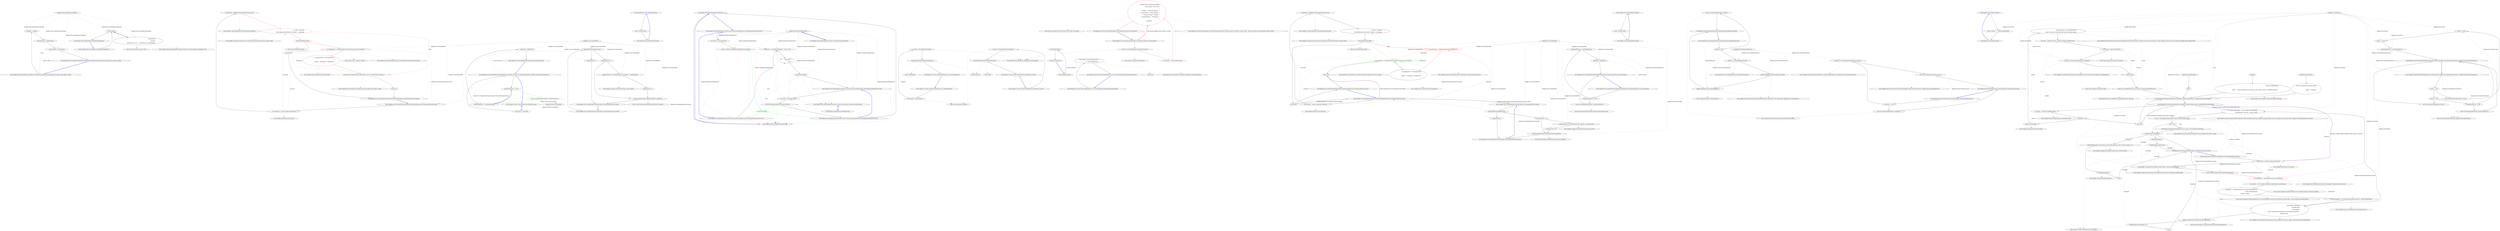 digraph  {
n11 [label="HangFire.Web.CombinedResourceHandler", span=""];
n0 [label="Entry HangFire.Web.CombinedResourceHandler.CombinedResourceHandler(System.Reflection.Assembly, string, params string[])", span="26-26", cluster="HangFire.Web.CombinedResourceHandler.CombinedResourceHandler(System.Reflection.Assembly, string, params string[])"];
n1 [label="_assembly = assembly", span="31-31", cluster="HangFire.Web.CombinedResourceHandler.CombinedResourceHandler(System.Reflection.Assembly, string, params string[])"];
n2 [label="_baseNamespace = baseNamespace", span="32-32", cluster="HangFire.Web.CombinedResourceHandler.CombinedResourceHandler(System.Reflection.Assembly, string, params string[])"];
n3 [label="_resourceNames = resourceNames", span="33-33", cluster="HangFire.Web.CombinedResourceHandler.CombinedResourceHandler(System.Reflection.Assembly, string, params string[])"];
n4 [label="Exit HangFire.Web.CombinedResourceHandler.CombinedResourceHandler(System.Reflection.Assembly, string, params string[])", span="26-26", cluster="HangFire.Web.CombinedResourceHandler.CombinedResourceHandler(System.Reflection.Assembly, string, params string[])"];
n5 [label="Entry HangFire.Web.CombinedResourceHandler.WriteResponse()", span="36-36", cluster="HangFire.Web.CombinedResourceHandler.WriteResponse()"];
n6 [label=_resourceNames, span="38-38", cluster="HangFire.Web.CombinedResourceHandler.WriteResponse()"];
n7 [label="WriteResource(\r\n                    _assembly,\r\n                    string.Format(''{0}.{1}'', _baseNamespace, resourceName))", span="40-42", cluster="HangFire.Web.CombinedResourceHandler.WriteResponse()"];
n8 [label="Exit HangFire.Web.CombinedResourceHandler.WriteResponse()", span="36-36", cluster="HangFire.Web.CombinedResourceHandler.WriteResponse()"];
n9 [label="Entry string.Format(string, object, object)", span="0-0", cluster="string.Format(string, object, object)"];
n10 [label="Entry HangFire.Web.EmbeddedResourceHandler.WriteResource(System.Reflection.Assembly, string)", span="50-50", cluster="HangFire.Web.EmbeddedResourceHandler.WriteResource(System.Reflection.Assembly, string)"];
m0_34 [label="Entry Hangfire.Common.JobHelper.ToTimestamp(System.DateTime)", span="57-57", cluster="Hangfire.Common.JobHelper.ToTimestamp(System.DateTime)", file="BackgroundJobServer.cs"];
m0_8 [label="HangFire.States.ProcessingState", span="", cluster="System.ArgumentNullException.ArgumentNullException(string)", file="BackgroundJobServer.cs"];
m0_6 [label="_pollInterval = pollInterval", span="42-42", cluster="Hangfire.Server.SchedulePoller.SchedulePoller(System.TimeSpan, System.Func<Hangfire.JobStorage, Hangfire.States.IStateMachineFactory>)", file="BackgroundJobServer.cs"];
m0_3 [label="stateMachineFactory == null", span="39-39", cluster="Hangfire.Server.SchedulePoller.SchedulePoller(System.TimeSpan, System.Func<Hangfire.JobStorage, Hangfire.States.IStateMachineFactory>)", file="BackgroundJobServer.cs"];
m0_4 [label="throw new ArgumentNullException(''stateMachineFactory'');", span="39-39", cluster="Hangfire.Server.SchedulePoller.SchedulePoller(System.TimeSpan, System.Func<Hangfire.JobStorage, Hangfire.States.IStateMachineFactory>)", color=green, community=0, file="BackgroundJobServer.cs"];
m0_5 [label="_stateMachineFactory = stateMachineFactory", span="41-41", cluster="Hangfire.Server.SchedulePoller.SchedulePoller(System.TimeSpan, System.Func<Hangfire.JobStorage, Hangfire.States.IStateMachineFactory>)", file="BackgroundJobServer.cs"];
m0_0 [label="Entry HangFire.States.ProcessingState.ProcessingState(string)", span="27-27", cluster="HangFire.States.ProcessingState.ProcessingState(string)", file="BackgroundJobServer.cs"];
m0_1 [label="ServerName = serverName", span="29-29", cluster="HangFire.States.ProcessingState.ProcessingState(string)", file="BackgroundJobServer.cs"];
m0_33 [label="Entry Hangfire.JobStorage.GetConnection()", span="56-56", cluster="Hangfire.JobStorage.GetConnection()", file="BackgroundJobServer.cs"];
m0_19 [label="Entry System.Threading.WaitHandle.WaitOne(System.TimeSpan)", span="0-0", cluster="System.Threading.WaitHandle.WaitOne(System.TimeSpan)", file="BackgroundJobServer.cs"];
m0_20 [label="Entry Hangfire.Server.SchedulePoller.ToString()", span="64-64", cluster="Hangfire.Server.SchedulePoller.ToString()", file="BackgroundJobServer.cs"];
m0_21 [label="return ''Schedule Poller'';", span="66-66", cluster="Hangfire.Server.SchedulePoller.ToString()", file="BackgroundJobServer.cs"];
m0_22 [label="Exit Hangfire.Server.SchedulePoller.ToString()", span="64-64", cluster="Hangfire.Server.SchedulePoller.ToString()", file="BackgroundJobServer.cs"];
m0_36 [label="Entry string.IsNullOrEmpty(string)", span="0-0", cluster="string.IsNullOrEmpty(string)", file="BackgroundJobServer.cs"];
m0_37 [label="Entry System.Func<T, TResult>.Invoke(T)", span="0-0", cluster="System.Func<T, TResult>.Invoke(T)", file="BackgroundJobServer.cs"];
m0_35 [label="Entry Hangfire.Storage.IStorageConnection.GetFirstByLowestScoreFromSet(string, double, double)", span="57-57", cluster="Hangfire.Storage.IStorageConnection.GetFirstByLowestScoreFromSet(string, double, double)", file="BackgroundJobServer.cs"];
m0_39 [label="Entry Hangfire.States.EnqueuedState.EnqueuedState()", span="31-31", cluster="Hangfire.States.EnqueuedState.EnqueuedState()", file="BackgroundJobServer.cs"];
m0_18 [label="Entry Hangfire.Logging.ILog.InfoFormat(string, params object[])", span="210-210", cluster="Hangfire.Logging.ILog.InfoFormat(string, params object[])", file="BackgroundJobServer.cs"];
m0_2 [label="Entry Hangfire.Server.SchedulePoller.SchedulePoller(System.TimeSpan, System.Func<Hangfire.JobStorage, Hangfire.States.IStateMachineFactory>)", span="37-37", cluster="Hangfire.Server.SchedulePoller.SchedulePoller(System.TimeSpan, System.Func<Hangfire.JobStorage, Hangfire.States.IStateMachineFactory>)", file="BackgroundJobServer.cs"];
m0_9 [label="Entry Hangfire.Server.SchedulePoller.Execute(Hangfire.Server.BackgroundProcessContext)", span="45-45", cluster="Hangfire.Server.SchedulePoller.Execute(Hangfire.Server.BackgroundProcessContext)", file="BackgroundJobServer.cs"];
m0_10 [label="!EnqueueNextScheduledJob(context)", span="47-47", cluster="Hangfire.Server.SchedulePoller.Execute(Hangfire.Server.BackgroundProcessContext)", file="BackgroundJobServer.cs"];
m0_14 [label="context.CancellationToken.WaitHandle.WaitOne(_pollInterval)", span="55-55", cluster="Hangfire.Server.SchedulePoller.Execute(Hangfire.Server.BackgroundProcessContext)", file="BackgroundJobServer.cs"];
m0_11 [label="_enqueuedCount != 0", span="49-49", cluster="Hangfire.Server.SchedulePoller.Execute(Hangfire.Server.BackgroundProcessContext)", file="BackgroundJobServer.cs"];
m0_15 [label="_enqueuedCount++", span="60-60", cluster="Hangfire.Server.SchedulePoller.Execute(Hangfire.Server.BackgroundProcessContext)", file="BackgroundJobServer.cs"];
m0_12 [label="Logger.InfoFormat(''{0} scheduled jobs were enqueued.'', _enqueuedCount)", span="51-51", cluster="Hangfire.Server.SchedulePoller.Execute(Hangfire.Server.BackgroundProcessContext)", file="BackgroundJobServer.cs"];
m0_13 [label="_enqueuedCount = 0", span="52-52", cluster="Hangfire.Server.SchedulePoller.Execute(Hangfire.Server.BackgroundProcessContext)", file="BackgroundJobServer.cs"];
m0_16 [label="Exit Hangfire.Server.SchedulePoller.Execute(Hangfire.Server.BackgroundProcessContext)", span="45-45", cluster="Hangfire.Server.SchedulePoller.Execute(Hangfire.Server.BackgroundProcessContext)", file="BackgroundJobServer.cs"];
m0_7 [label="Entry HangFire.Common.JobHelper.ToStringTimestamp(System.DateTime)", span="46-46", cluster="HangFire.Common.JobHelper.ToStringTimestamp(System.DateTime)", file="BackgroundJobServer.cs"];
m0_40 [label="Entry Hangfire.States.IStateMachine.ChangeState(string, Hangfire.States.IState, string[])", span="31-31", cluster="Hangfire.States.IStateMachine.ChangeState(string, Hangfire.States.IState, string[])", file="BackgroundJobServer.cs"];
m0_38 [label="Entry Hangfire.States.IStateMachineFactory.Create(Hangfire.Storage.IStorageConnection)", span="22-22", cluster="Hangfire.States.IStateMachineFactory.Create(Hangfire.Storage.IStorageConnection)", file="BackgroundJobServer.cs"];
m0_17 [label="Entry Hangfire.Server.SchedulePoller.EnqueueNextScheduledJob(Hangfire.Server.BackgroundProcessContext)", span="69-69", cluster="Hangfire.Server.SchedulePoller.EnqueueNextScheduledJob(Hangfire.Server.BackgroundProcessContext)", file="BackgroundJobServer.cs"];
m0_23 [label="var connection = context.Storage.GetConnection()", span="71-71", cluster="Hangfire.Server.SchedulePoller.EnqueueNextScheduledJob(Hangfire.Server.BackgroundProcessContext)", file="BackgroundJobServer.cs"];
m0_28 [label="var stateMachine = _stateMachineFactory(context.Storage).Create(connection)", span="84-84", cluster="Hangfire.Server.SchedulePoller.EnqueueNextScheduledJob(Hangfire.Server.BackgroundProcessContext)", file="BackgroundJobServer.cs"];
m0_24 [label="var timestamp = JobHelper.ToTimestamp(DateTime.UtcNow)", span="73-73", cluster="Hangfire.Server.SchedulePoller.EnqueueNextScheduledJob(Hangfire.Server.BackgroundProcessContext)", file="BackgroundJobServer.cs"];
m0_25 [label="var jobId = connection\r\n                    .GetFirstByLowestScoreFromSet(''schedule'', 0, timestamp)", span="76-77", cluster="Hangfire.Server.SchedulePoller.EnqueueNextScheduledJob(Hangfire.Server.BackgroundProcessContext)", color=red, community=0, file="BackgroundJobServer.cs"];
m0_26 [label="String.IsNullOrEmpty(jobId)", span="79-79", cluster="Hangfire.Server.SchedulePoller.EnqueueNextScheduledJob(Hangfire.Server.BackgroundProcessContext)", color=red, community=0, file="BackgroundJobServer.cs"];
m0_30 [label="stateMachine.ChangeState(jobId, enqueuedState, new[] { ScheduledState.StateName })", span="90-90", cluster="Hangfire.Server.SchedulePoller.EnqueueNextScheduledJob(Hangfire.Server.BackgroundProcessContext)", color=red, community=0, file="BackgroundJobServer.cs"];
m0_27 [label="return false;", span="81-81", cluster="Hangfire.Server.SchedulePoller.EnqueueNextScheduledJob(Hangfire.Server.BackgroundProcessContext)", file="BackgroundJobServer.cs"];
m0_29 [label="var enqueuedState = new EnqueuedState\r\n                {\r\n                    Reason = ''Enqueued as a scheduled job''\r\n                }", span="85-88", cluster="Hangfire.Server.SchedulePoller.EnqueueNextScheduledJob(Hangfire.Server.BackgroundProcessContext)", color=red, community=0, file="BackgroundJobServer.cs"];
m0_31 [label="return true;", span="92-92", cluster="Hangfire.Server.SchedulePoller.EnqueueNextScheduledJob(Hangfire.Server.BackgroundProcessContext)", file="BackgroundJobServer.cs"];
m0_32 [label="Exit Hangfire.Server.SchedulePoller.EnqueueNextScheduledJob(Hangfire.Server.BackgroundProcessContext)", span="69-69", cluster="Hangfire.Server.SchedulePoller.EnqueueNextScheduledJob(Hangfire.Server.BackgroundProcessContext)", file="BackgroundJobServer.cs"];
m0_41 [label="Hangfire.Server.SchedulePoller", span="", file="BackgroundJobServer.cs"];
m1_12 [label="Exit HangFire.Web.Pages.PerPageSelector.Execute()", span="23-23", cluster="HangFire.Web.Pages.PerPageSelector.Execute()", file="DefaultJobPerformanceProcess.cs"];
m1_13 [label="Entry HangFire.Web.RazorPage.WriteLiteral(string)", span="69-69", cluster="HangFire.Web.RazorPage.WriteLiteral(string)", file="DefaultJobPerformanceProcess.cs"];
m1_16 [label="HangFire.Web.Pages.PerPageSelector", span="", cluster="HangFire.Tests.HangFireJobActivatorTests.CustomConstructorJob.Perform()", file="DefaultJobPerformanceProcess.cs"];
m1_17 [label="Exit HangFire.Tests.HangFireJobActivatorTests.CustomConstructorJob.Perform()", span="38-38", cluster="HangFire.Tests.HangFireJobActivatorTests.CustomConstructorJob.Perform()", file="DefaultJobPerformanceProcess.cs"];
m1_14 [label="Entry HangFire.Tests.HangFireJobActivatorTests.CustomConstructorJob.CustomConstructorJob(string)", span="34-34", cluster="HangFire.Tests.HangFireJobActivatorTests.CustomConstructorJob.CustomConstructorJob(string)", file="DefaultJobPerformanceProcess.cs"];
m1_5 [label="Write(count == _pager.RecordsPerPage ? ''active'' : null)", span="46-46", cluster="HangFire.Web.Pages.PerPageSelector.Execute()", file="DefaultJobPerformanceProcess.cs"];
m1_6 [label="WriteLiteral(''\'' \r\n                   href=\'''')", span="51-51", cluster="HangFire.Web.Pages.PerPageSelector.Execute()", file="DefaultJobPerformanceProcess.cs"];
m1_0 [label="Entry HangFire.Tests.HangFireJobActivatorTests.Activate_ReturnsTheJobInstance_WhenTheJobHasDefaultConstructor()", span="10-10", cluster="HangFire.Tests.HangFireJobActivatorTests.Activate_ReturnsTheJobInstance_WhenTheJobHasDefaultConstructor()", file="DefaultJobPerformanceProcess.cs"];
m1_3 [label="Assert.IsNotNull(job)", span="14-14", cluster="HangFire.Tests.HangFireJobActivatorTests.Activate_ReturnsTheJobInstance_WhenTheJobHasDefaultConstructor()", color=green, community=0, file="DefaultJobPerformanceProcess.cs"];
m1_2 [label="var job = activator.ActivateJob(typeof(DefaultConstructorJob))", span="13-13", cluster="HangFire.Tests.HangFireJobActivatorTests.Activate_ReturnsTheJobInstance_WhenTheJobHasDefaultConstructor()", file="DefaultJobPerformanceProcess.cs"];
m1_10 [label="activator.ActivateJob(typeof(CustomConstructorJob))", span="22-22", cluster="HangFire.Tests.HangFireJobActivatorTests.Activate_ThrowsActivationException_WhenTheJobHasNoDefaultConstructor()", file="DefaultJobPerformanceProcess.cs"];
m1_4 [label="Exit HangFire.Tests.HangFireJobActivatorTests.Activate_ReturnsTheJobInstance_WhenTheJobHasDefaultConstructor()", span="10-10", cluster="HangFire.Tests.HangFireJobActivatorTests.Activate_ReturnsTheJobInstance_WhenTheJobHasDefaultConstructor()", file="DefaultJobPerformanceProcess.cs"];
m1_11 [label="Exit HangFire.Tests.HangFireJobActivatorTests.Activate_ThrowsActivationException_WhenTheJobHasNoDefaultConstructor()", span="19-19", cluster="HangFire.Tests.HangFireJobActivatorTests.Activate_ThrowsActivationException_WhenTheJobHasNoDefaultConstructor()", file="DefaultJobPerformanceProcess.cs"];
m1_7 [label="Entry Unk.IsNotNull", span="", cluster="Unk.IsNotNull", file="DefaultJobPerformanceProcess.cs"];
m1_9 [label="var activator = new JobActivator()", span="21-21", cluster="HangFire.Tests.HangFireJobActivatorTests.Activate_ThrowsActivationException_WhenTheJobHasNoDefaultConstructor()", file="DefaultJobPerformanceProcess.cs"];
m1_1 [label="var activator = new JobActivator()", span="12-12", cluster="HangFire.Tests.HangFireJobActivatorTests.Activate_ReturnsTheJobInstance_WhenTheJobHasDefaultConstructor()", file="DefaultJobPerformanceProcess.cs"];
m1_8 [label="Entry HangFire.Tests.HangFireJobActivatorTests.Activate_ThrowsActivationException_WhenTheJobHasNoDefaultConstructor()", span="19-19", cluster="HangFire.Tests.HangFireJobActivatorTests.Activate_ThrowsActivationException_WhenTheJobHasNoDefaultConstructor()", file="DefaultJobPerformanceProcess.cs"];
m1_15 [label="Entry HangFire.Web.Pager.RecordsPerPageUrl(int)", span="58-58", cluster="HangFire.Web.Pager.RecordsPerPageUrl(int)", file="DefaultJobPerformanceProcess.cs"];
m3_28 [label="Entry System.Collections.Generic.Dictionary<TKey, TValue>.Dictionary()", span="0-0", cluster="System.Collections.Generic.Dictionary<TKey, TValue>.Dictionary()", file="RecurringJobScheduler.cs"];
m3_3 [label="Entry Unk.>", span="", cluster="Unk.>", file="RecurringJobScheduler.cs"];
m3_20 [label="Entry Unk.Be", span="", cluster="Unk.Be", file="RecurringJobScheduler.cs"];
m3_7 [label="Entry HangFire.States.FailedState.FailedState(System.Exception)", span="27-27", cluster="HangFire.States.FailedState.FailedState(System.Exception)", file="RecurringJobScheduler.cs"];
m3_29 [label="Entry HangFire.Core.Tests.DictionaryAssert.ContainsFollowingItems(System.Collections.Generic.IDictionary<string, string>, System.Collections.Generic.IDictionary<string, string>)", span="9-9", cluster="HangFire.Core.Tests.DictionaryAssert.ContainsFollowingItems(System.Collections.Generic.IDictionary<string, string>, System.Collections.Generic.IDictionary<string, string>)", file="RecurringJobScheduler.cs"];
m3_15 [label="Entry Unk.BeSameAs", span="", cluster="Unk.BeSameAs", file="RecurringJobScheduler.cs"];
m3_8 [label="Entry HangFire.Core.Tests.States.FailedStateFacts.Ctor_SetsAllProperties()", span="18-18", cluster="HangFire.Core.Tests.States.FailedStateFacts.Ctor_SetsAllProperties()", file="RecurringJobScheduler.cs"];
m3_9 [label="var exception = new Exception()", span="20-20", cluster="HangFire.Core.Tests.States.FailedStateFacts.Ctor_SetsAllProperties()", file="RecurringJobScheduler.cs"];
m3_10 [label="var state = new FailedState(exception)", span="21-21", cluster="HangFire.Core.Tests.States.FailedStateFacts.Ctor_SetsAllProperties()", file="RecurringJobScheduler.cs"];
m3_11 [label="state.Exception.Should().BeSameAs(exception)", span="23-23", cluster="HangFire.Core.Tests.States.FailedStateFacts.Ctor_SetsAllProperties()", file="RecurringJobScheduler.cs"];
m3_12 [label="Exit HangFire.Core.Tests.States.FailedStateFacts.Ctor_SetsAllProperties()", span="18-18", cluster="HangFire.Core.Tests.States.FailedStateFacts.Ctor_SetsAllProperties()", file="RecurringJobScheduler.cs"];
m3_13 [label="Entry System.Exception.Exception()", span="0-0", cluster="System.Exception.Exception()", file="RecurringJobScheduler.cs"];
m3_16 [label="Entry HangFire.Core.Tests.States.FailedStateFacts.StateName_IsCorrect()", span="27-27", cluster="HangFire.Core.Tests.States.FailedStateFacts.StateName_IsCorrect()", file="RecurringJobScheduler.cs"];
m3_17 [label="var state = new FailedState(new Exception())", span="29-29", cluster="HangFire.Core.Tests.States.FailedStateFacts.StateName_IsCorrect()", file="RecurringJobScheduler.cs"];
m3_18 [label="state.StateName.Should().Be(FailedState.Name)", span="31-31", cluster="HangFire.Core.Tests.States.FailedStateFacts.StateName_IsCorrect()", file="RecurringJobScheduler.cs"];
m3_19 [label="Exit HangFire.Core.Tests.States.FailedStateFacts.StateName_IsCorrect()", span="27-27", cluster="HangFire.Core.Tests.States.FailedStateFacts.StateName_IsCorrect()", file="RecurringJobScheduler.cs"];
m3_27 [label="Entry HangFire.States.FailedState.GetProperties(HangFire.Common.JobMethod)", span="37-37", cluster="HangFire.States.FailedState.GetProperties(HangFire.Common.JobMethod)", file="RecurringJobScheduler.cs"];
m3_0 [label="Entry HangFire.Core.Tests.States.FailedStateFacts.Ctor_ThrowsAnException_IfExceptionParameterIsNull()", span="11-11", cluster="HangFire.Core.Tests.States.FailedStateFacts.Ctor_ThrowsAnException_IfExceptionParameterIsNull()", file="RecurringJobScheduler.cs"];
m3_1 [label="Assert.Throws<ArgumentNullException>(\r\n                () => new FailedState(null))", span="13-14", cluster="HangFire.Core.Tests.States.FailedStateFacts.Ctor_ThrowsAnException_IfExceptionParameterIsNull()", file="RecurringJobScheduler.cs"];
m3_2 [label="Exit HangFire.Core.Tests.States.FailedStateFacts.Ctor_ThrowsAnException_IfExceptionParameterIsNull()", span="11-11", cluster="HangFire.Core.Tests.States.FailedStateFacts.Ctor_ThrowsAnException_IfExceptionParameterIsNull()", file="RecurringJobScheduler.cs"];
m3_4 [label="Entry lambda expression", span="14-14", cluster="lambda expression", file="RecurringJobScheduler.cs"];
m3_5 [label="new FailedState(null)", span="14-14", cluster="lambda expression", file="RecurringJobScheduler.cs"];
m3_6 [label="Exit lambda expression", span="14-14", cluster="lambda expression", file="RecurringJobScheduler.cs"];
m3_26 [label="Entry System.Exception.Exception(string)", span="0-0", cluster="System.Exception.Exception(string)", file="RecurringJobScheduler.cs"];
m3_14 [label="Entry Unk.Should", span="", cluster="Unk.Should", file="RecurringJobScheduler.cs"];
m3_21 [label="Entry HangFire.Core.Tests.States.FailedStateFacts.GetProperties_ReturnsCorrectProperties()", span="35-35", cluster="HangFire.Core.Tests.States.FailedStateFacts.GetProperties_ReturnsCorrectProperties()", file="RecurringJobScheduler.cs"];
m3_22 [label="var state = new FailedState(new Exception(''Message''))", span="37-37", cluster="HangFire.Core.Tests.States.FailedStateFacts.GetProperties_ReturnsCorrectProperties()", file="RecurringJobScheduler.cs"];
m3_23 [label="var properties = state.GetProperties(null)", span="38-38", cluster="HangFire.Core.Tests.States.FailedStateFacts.GetProperties_ReturnsCorrectProperties()", color=red, community=0, file="RecurringJobScheduler.cs"];
m3_24 [label="DictionaryAssert.ContainsFollowingItems(\r\n                new Dictionary<string, string>\r\n                {\r\n                    { ''FailedAt'', ''<UtcNow timestamp>'' },\r\n                    { ''ExceptionType'', ''System.Exception'' },\r\n                    { ''ExceptionMessage'', ''Message'' },\r\n                    { ''ExceptionDetails'', ''<Non-empty>'' }\r\n                }, \r\n                properties)", span="40-48", cluster="HangFire.Core.Tests.States.FailedStateFacts.GetProperties_ReturnsCorrectProperties()", color=red, community=0, file="RecurringJobScheduler.cs"];
m3_25 [label="Exit HangFire.Core.Tests.States.FailedStateFacts.GetProperties_ReturnsCorrectProperties()", span="35-35", cluster="HangFire.Core.Tests.States.FailedStateFacts.GetProperties_ReturnsCorrectProperties()", file="RecurringJobScheduler.cs"];
m4_32 [label="Entry Hangfire.Common.JobHelper.ToTimestamp(System.DateTime)", span="57-57", cluster="Hangfire.Common.JobHelper.ToTimestamp(System.DateTime)", file="SchedulePoller.cs"];
m4_6 [label="Entry System.ArgumentNullException.ArgumentNullException(string)", span="0-0", cluster="System.ArgumentNullException.ArgumentNullException(string)", file="SchedulePoller.cs"];
m4_0 [label="Entry Hangfire.Server.SchedulePoller.SchedulePoller(Hangfire.States.IStateMachineFactory, System.TimeSpan)", span="32-32", cluster="Hangfire.Server.SchedulePoller.SchedulePoller(Hangfire.States.IStateMachineFactory, System.TimeSpan)", file="SchedulePoller.cs"];
m4_1 [label="stateMachineFactory == null", span="34-34", cluster="Hangfire.Server.SchedulePoller.SchedulePoller(Hangfire.States.IStateMachineFactory, System.TimeSpan)", file="SchedulePoller.cs"];
m4_3 [label="_stateMachineFactory = stateMachineFactory", span="36-36", cluster="Hangfire.Server.SchedulePoller.SchedulePoller(Hangfire.States.IStateMachineFactory, System.TimeSpan)", file="SchedulePoller.cs"];
m4_4 [label="_pollInterval = pollInterval", span="37-37", cluster="Hangfire.Server.SchedulePoller.SchedulePoller(Hangfire.States.IStateMachineFactory, System.TimeSpan)", file="SchedulePoller.cs"];
m4_2 [label="throw new ArgumentNullException(''stateMachineFactory'');", span="34-34", cluster="Hangfire.Server.SchedulePoller.SchedulePoller(Hangfire.States.IStateMachineFactory, System.TimeSpan)", file="SchedulePoller.cs"];
m4_5 [label="Exit Hangfire.Server.SchedulePoller.SchedulePoller(Hangfire.States.IStateMachineFactory, System.TimeSpan)", span="32-32", cluster="Hangfire.Server.SchedulePoller.SchedulePoller(Hangfire.States.IStateMachineFactory, System.TimeSpan)", file="SchedulePoller.cs"];
m4_31 [label="Entry Hangfire.JobStorage.GetConnection()", span="56-56", cluster="Hangfire.JobStorage.GetConnection()", file="SchedulePoller.cs"];
m4_37 [label="Entry Hangfire.States.IStateMachine.ChangeState(string, Hangfire.States.IState, string[])", span="31-31", cluster="Hangfire.States.IStateMachine.ChangeState(string, Hangfire.States.IState, string[])", file="SchedulePoller.cs"];
m4_17 [label="Entry System.Threading.WaitHandle.WaitOne(System.TimeSpan)", span="0-0", cluster="System.Threading.WaitHandle.WaitOne(System.TimeSpan)", file="SchedulePoller.cs"];
m4_18 [label="Entry Hangfire.Server.SchedulePoller.ToString()", span="59-59", cluster="Hangfire.Server.SchedulePoller.ToString()", file="SchedulePoller.cs"];
m4_19 [label="return ''Schedule Poller'';", span="61-61", cluster="Hangfire.Server.SchedulePoller.ToString()", file="SchedulePoller.cs"];
m4_20 [label="Exit Hangfire.Server.SchedulePoller.ToString()", span="59-59", cluster="Hangfire.Server.SchedulePoller.ToString()", file="SchedulePoller.cs"];
m4_34 [label="Entry string.IsNullOrEmpty(string)", span="0-0", cluster="string.IsNullOrEmpty(string)", file="SchedulePoller.cs"];
m4_33 [label="Entry Hangfire.Storage.IStorageConnection.GetFirstByLowestScoreFromSet(string, double, double)", span="57-57", cluster="Hangfire.Storage.IStorageConnection.GetFirstByLowestScoreFromSet(string, double, double)", file="SchedulePoller.cs"];
m4_36 [label="Entry Hangfire.States.EnqueuedState.EnqueuedState()", span="31-31", cluster="Hangfire.States.EnqueuedState.EnqueuedState()", file="SchedulePoller.cs"];
m4_16 [label="Entry Hangfire.Logging.ILog.InfoFormat(string, params object[])", span="210-210", cluster="Hangfire.Logging.ILog.InfoFormat(string, params object[])", file="SchedulePoller.cs"];
m4_7 [label="Entry Hangfire.Server.SchedulePoller.Execute(Hangfire.Server.BackgroundProcessContext)", span="40-40", cluster="Hangfire.Server.SchedulePoller.Execute(Hangfire.Server.BackgroundProcessContext)", file="SchedulePoller.cs"];
m4_8 [label="!EnqueueNextScheduledJob(context)", span="42-42", cluster="Hangfire.Server.SchedulePoller.Execute(Hangfire.Server.BackgroundProcessContext)", file="SchedulePoller.cs"];
m4_12 [label="context.CancellationToken.WaitHandle.WaitOne(_pollInterval)", span="50-50", cluster="Hangfire.Server.SchedulePoller.Execute(Hangfire.Server.BackgroundProcessContext)", file="SchedulePoller.cs"];
m4_9 [label="_enqueuedCount != 0", span="44-44", cluster="Hangfire.Server.SchedulePoller.Execute(Hangfire.Server.BackgroundProcessContext)", file="SchedulePoller.cs"];
m4_13 [label="_enqueuedCount++", span="55-55", cluster="Hangfire.Server.SchedulePoller.Execute(Hangfire.Server.BackgroundProcessContext)", file="SchedulePoller.cs"];
m4_10 [label="Logger.InfoFormat(''{0} scheduled jobs were enqueued.'', _enqueuedCount)", span="46-46", cluster="Hangfire.Server.SchedulePoller.Execute(Hangfire.Server.BackgroundProcessContext)", file="SchedulePoller.cs"];
m4_11 [label="_enqueuedCount = 0", span="47-47", cluster="Hangfire.Server.SchedulePoller.Execute(Hangfire.Server.BackgroundProcessContext)", file="SchedulePoller.cs"];
m4_14 [label="Exit Hangfire.Server.SchedulePoller.Execute(Hangfire.Server.BackgroundProcessContext)", span="40-40", cluster="Hangfire.Server.SchedulePoller.Execute(Hangfire.Server.BackgroundProcessContext)", file="SchedulePoller.cs"];
m4_35 [label="Entry Hangfire.States.IStateMachineFactory.Create(Hangfire.Storage.IStorageConnection)", span="22-22", cluster="Hangfire.States.IStateMachineFactory.Create(Hangfire.Storage.IStorageConnection)", file="SchedulePoller.cs"];
m4_15 [label="Entry Hangfire.Server.SchedulePoller.EnqueueNextScheduledJob(Hangfire.Server.BackgroundProcessContext)", span="64-64", cluster="Hangfire.Server.SchedulePoller.EnqueueNextScheduledJob(Hangfire.Server.BackgroundProcessContext)", file="SchedulePoller.cs"];
m4_21 [label="var connection = context.Storage.GetConnection()", span="66-66", cluster="Hangfire.Server.SchedulePoller.EnqueueNextScheduledJob(Hangfire.Server.BackgroundProcessContext)", file="SchedulePoller.cs"];
m4_22 [label="var timestamp = JobHelper.ToTimestamp(DateTime.UtcNow)", span="68-68", cluster="Hangfire.Server.SchedulePoller.EnqueueNextScheduledJob(Hangfire.Server.BackgroundProcessContext)", file="SchedulePoller.cs"];
m4_23 [label="var jobId = connection\r\n                    .GetFirstByLowestScoreFromSet(''schedule'', 0, timestamp)", span="71-72", cluster="Hangfire.Server.SchedulePoller.EnqueueNextScheduledJob(Hangfire.Server.BackgroundProcessContext)", file="SchedulePoller.cs"];
m4_26 [label="var stateMachine = _stateMachineFactory.Create(connection)", span="79-79", cluster="Hangfire.Server.SchedulePoller.EnqueueNextScheduledJob(Hangfire.Server.BackgroundProcessContext)", color=red, community=0, file="SchedulePoller.cs"];
m4_24 [label="String.IsNullOrEmpty(jobId)", span="74-74", cluster="Hangfire.Server.SchedulePoller.EnqueueNextScheduledJob(Hangfire.Server.BackgroundProcessContext)", file="SchedulePoller.cs"];
m4_28 [label="var stateMachine = _stateMachineFactory(context.Storage).Create(connection)", span="84-84", cluster="Hangfire.Server.SchedulePoller.EnqueueNextScheduledJob(Hangfire.Server.BackgroundProcessContext)", file="SchedulePoller.cs", color=green, community=0];
m4_25 [label="return false;", span="76-76", cluster="Hangfire.Server.SchedulePoller.EnqueueNextScheduledJob(Hangfire.Server.BackgroundProcessContext)", file="SchedulePoller.cs"];
m4_27 [label="var enqueuedState = new EnqueuedState\r\n                {\r\n                    Reason = ''Enqueued as a scheduled job''\r\n                }", span="80-83", cluster="Hangfire.Server.SchedulePoller.EnqueueNextScheduledJob(Hangfire.Server.BackgroundProcessContext)", file="SchedulePoller.cs"];
m4_29 [label="return true;", span="87-87", cluster="Hangfire.Server.SchedulePoller.EnqueueNextScheduledJob(Hangfire.Server.BackgroundProcessContext)", file="SchedulePoller.cs"];
m4_30 [label="Exit Hangfire.Server.SchedulePoller.EnqueueNextScheduledJob(Hangfire.Server.BackgroundProcessContext)", span="64-64", cluster="Hangfire.Server.SchedulePoller.EnqueueNextScheduledJob(Hangfire.Server.BackgroundProcessContext)", file="SchedulePoller.cs"];
m4_38 [label="Hangfire.Server.SchedulePoller", span="", file="SchedulePoller.cs"];
m6_7 [label="Entry System.ArgumentNullException.ArgumentNullException(string)", span="0-0", cluster="System.ArgumentNullException.ArgumentNullException(string)", file="StateMachineFactory.cs"];
m6_9 [label="Entry Hangfire.States.StateHandlerCollection.AddRange(System.Collections.Generic.IEnumerable<Hangfire.States.IStateHandler>)", span="27-27", cluster="Hangfire.States.StateHandlerCollection.AddRange(System.Collections.Generic.IEnumerable<Hangfire.States.IStateHandler>)", file="StateMachineFactory.cs"];
m6_18 [label="Entry Hangfire.States.StateMachine.StateMachine(Hangfire.Storage.IStorageConnection, Hangfire.States.IStateChangeProcess)", span="33-33", cluster="Hangfire.States.StateMachine.StateMachine(Hangfire.Storage.IStorageConnection, Hangfire.States.IStateChangeProcess)", file="StateMachineFactory.cs"];
m6_17 [label="Entry Hangfire.States.DefaultStateChangeProcess.DefaultStateChangeProcess(Hangfire.States.StateHandlerCollection)", span="32-32", cluster="Hangfire.States.DefaultStateChangeProcess.DefaultStateChangeProcess(Hangfire.States.StateHandlerCollection)", file="StateMachineFactory.cs"];
m6_8 [label="Entry Hangfire.States.StateHandlerCollection.StateHandlerCollection()", span="22-22", cluster="Hangfire.States.StateHandlerCollection.StateHandlerCollection()", file="StateMachineFactory.cs"];
m6_10 [label="Entry Hangfire.JobStorage.GetStateHandlers()", span="63-63", cluster="Hangfire.JobStorage.GetStateHandlers()", file="StateMachineFactory.cs"];
m6_0 [label="Entry Hangfire.States.StateMachineFactory.StateMachineFactory(Hangfire.JobStorage)", span="25-25", cluster="Hangfire.States.StateMachineFactory.StateMachineFactory(Hangfire.JobStorage)", file="StateMachineFactory.cs"];
m6_1 [label="storage == null", span="27-27", cluster="Hangfire.States.StateMachineFactory.StateMachineFactory(Hangfire.JobStorage)", file="StateMachineFactory.cs"];
m6_5 [label="_handlers.AddRange(storage.GetStateHandlers())", span="31-31", cluster="Hangfire.States.StateMachineFactory.StateMachineFactory(Hangfire.JobStorage)", file="StateMachineFactory.cs"];
m6_2 [label="throw new ArgumentNullException(''storage'');", span="27-27", cluster="Hangfire.States.StateMachineFactory.StateMachineFactory(Hangfire.JobStorage)", file="StateMachineFactory.cs"];
m6_3 [label="_handlers = new StateHandlerCollection()", span="29-29", cluster="Hangfire.States.StateMachineFactory.StateMachineFactory(Hangfire.JobStorage)", file="StateMachineFactory.cs"];
m6_4 [label="_handlers.AddRange(GlobalStateHandlers.Handlers)", span="30-30", cluster="Hangfire.States.StateMachineFactory.StateMachineFactory(Hangfire.JobStorage)", file="StateMachineFactory.cs"];
m6_6 [label="Exit Hangfire.States.StateMachineFactory.StateMachineFactory(Hangfire.JobStorage)", span="25-25", cluster="Hangfire.States.StateMachineFactory.StateMachineFactory(Hangfire.JobStorage)", file="StateMachineFactory.cs"];
m6_11 [label="Entry Hangfire.States.StateMachineFactory.Create(Hangfire.Storage.IStorageConnection)", span="34-34", cluster="Hangfire.States.StateMachineFactory.Create(Hangfire.Storage.IStorageConnection)", file="StateMachineFactory.cs"];
m6_12 [label="connection == null", span="36-36", cluster="Hangfire.States.StateMachineFactory.Create(Hangfire.Storage.IStorageConnection)", file="StateMachineFactory.cs"];
m6_15 [label="return new StateMachine(connection, process);", span="39-39", cluster="Hangfire.States.StateMachineFactory.Create(Hangfire.Storage.IStorageConnection)", file="StateMachineFactory.cs"];
m6_13 [label="throw new ArgumentNullException(''connection'');", span="36-36", cluster="Hangfire.States.StateMachineFactory.Create(Hangfire.Storage.IStorageConnection)", file="StateMachineFactory.cs"];
m6_14 [label="var process = new DefaultStateChangeProcess(_handlers)", span="38-38", cluster="Hangfire.States.StateMachineFactory.Create(Hangfire.Storage.IStorageConnection)", file="StateMachineFactory.cs"];
m6_16 [label="Exit Hangfire.States.StateMachineFactory.Create(Hangfire.Storage.IStorageConnection)", span="34-34", cluster="Hangfire.States.StateMachineFactory.Create(Hangfire.Storage.IStorageConnection)", file="StateMachineFactory.cs"];
m6_19 [label="Hangfire.States.StateMachineFactory", span="", file="StateMachineFactory.cs"];
m7_50 [label="Entry Hangfire.Server.Worker.ToString()", span="123-123", cluster="Hangfire.Server.Worker.ToString()", file="Worker.cs"];
m7_51 [label="return ''Worker #'' + _context.WorkerNumber;", span="125-125", cluster="Hangfire.Server.Worker.ToString()", file="Worker.cs"];
m7_52 [label="Exit Hangfire.Server.Worker.ToString()", span="123-123", cluster="Hangfire.Server.Worker.ToString()", file="Worker.cs"];
m7_11 [label="Entry System.ArgumentNullException.ArgumentNullException(string)", span="0-0", cluster="System.ArgumentNullException.ArgumentNullException(string)", file="Worker.cs"];
m7_73 [label="Entry System.Diagnostics.Stopwatch.StartNew()", span="0-0", cluster="System.Diagnostics.Stopwatch.StartNew()", file="Worker.cs"];
m7_77 [label="Entry Hangfire.States.FailedState.FailedState(System.Exception)", span="26-26", cluster="Hangfire.States.FailedState.FailedState(System.Exception)", file="Worker.cs"];
m7_36 [label="Entry Hangfire.JobStorage.GetConnection()", span="56-56", cluster="Hangfire.JobStorage.GetConnection()", file="Worker.cs"];
m7_45 [label="Entry Hangfire.Server.ServerJobCancellationToken.ServerJobCancellationToken(string, Hangfire.Storage.IStorageConnection, Hangfire.Server.WorkerContext, Hangfire.Server.BackgroundProcessContext)", span="32-32", cluster="Hangfire.Server.ServerJobCancellationToken.ServerJobCancellationToken(string, Hangfire.Storage.IStorageConnection, Hangfire.Server.WorkerContext, Hangfire.Server.BackgroundProcessContext)", file="Worker.cs"];
m7_48 [label="Entry Hangfire.Logging.ILog.DebugException(string, System.Exception)", span="130-130", cluster="Hangfire.Logging.ILog.DebugException(string, System.Exception)", file="Worker.cs"];
m7_39 [label="Entry Hangfire.States.IStateMachineFactory.Create(Hangfire.Storage.IStorageConnection)", span="22-22", cluster="Hangfire.States.IStateMachineFactory.Create(Hangfire.Storage.IStorageConnection)", file="Worker.cs"];
m7_40 [label="Entry System.Threading.CancellationTokenSource.CancellationTokenSource(System.TimeSpan)", span="0-0", cluster="System.Threading.CancellationTokenSource.CancellationTokenSource(System.TimeSpan)", file="Worker.cs"];
m7_0 [label="Entry Hangfire.Server.Worker.Worker(Hangfire.Server.WorkerContext, Hangfire.Server.IJobPerformanceProcess, Hangfire.States.IStateMachineFactory)", span="35-35", cluster="Hangfire.Server.Worker.Worker(Hangfire.Server.WorkerContext, Hangfire.Server.IJobPerformanceProcess, Hangfire.States.IStateMachineFactory)", file="Worker.cs"];
m7_1 [label="context == null", span="40-40", cluster="Hangfire.Server.Worker.Worker(Hangfire.Server.WorkerContext, Hangfire.Server.IJobPerformanceProcess, Hangfire.States.IStateMachineFactory)", file="Worker.cs"];
m7_3 [label="process == null", span="41-41", cluster="Hangfire.Server.Worker.Worker(Hangfire.Server.WorkerContext, Hangfire.Server.IJobPerformanceProcess, Hangfire.States.IStateMachineFactory)", file="Worker.cs"];
m7_5 [label="stateMachineFactory == null", span="42-42", cluster="Hangfire.Server.Worker.Worker(Hangfire.Server.WorkerContext, Hangfire.Server.IJobPerformanceProcess, Hangfire.States.IStateMachineFactory)", file="Worker.cs"];
m7_7 [label="_context = context", span="44-44", cluster="Hangfire.Server.Worker.Worker(Hangfire.Server.WorkerContext, Hangfire.Server.IJobPerformanceProcess, Hangfire.States.IStateMachineFactory)", file="Worker.cs"];
m7_8 [label="_process = process", span="45-45", cluster="Hangfire.Server.Worker.Worker(Hangfire.Server.WorkerContext, Hangfire.Server.IJobPerformanceProcess, Hangfire.States.IStateMachineFactory)", file="Worker.cs"];
m7_9 [label="_stateMachineFactory = stateMachineFactory", span="46-46", cluster="Hangfire.Server.Worker.Worker(Hangfire.Server.WorkerContext, Hangfire.Server.IJobPerformanceProcess, Hangfire.States.IStateMachineFactory)", file="Worker.cs"];
m7_2 [label="throw new ArgumentNullException(''context'');", span="40-40", cluster="Hangfire.Server.Worker.Worker(Hangfire.Server.WorkerContext, Hangfire.Server.IJobPerformanceProcess, Hangfire.States.IStateMachineFactory)", file="Worker.cs"];
m7_4 [label="throw new ArgumentNullException(''process'');", span="41-41", cluster="Hangfire.Server.Worker.Worker(Hangfire.Server.WorkerContext, Hangfire.Server.IJobPerformanceProcess, Hangfire.States.IStateMachineFactory)", file="Worker.cs"];
m7_6 [label="throw new ArgumentNullException(''stateMachineFactory'');", span="42-42", cluster="Hangfire.Server.Worker.Worker(Hangfire.Server.WorkerContext, Hangfire.Server.IJobPerformanceProcess, Hangfire.States.IStateMachineFactory)", file="Worker.cs"];
m7_10 [label="Exit Hangfire.Server.Worker.Worker(Hangfire.Server.WorkerContext, Hangfire.Server.IJobPerformanceProcess, Hangfire.States.IStateMachineFactory)", span="35-35", cluster="Hangfire.Server.Worker.Worker(Hangfire.Server.WorkerContext, Hangfire.Server.IJobPerformanceProcess, Hangfire.States.IStateMachineFactory)", file="Worker.cs"];
m7_75 [label="Entry System.Diagnostics.Stopwatch.Stop()", span="0-0", cluster="System.Diagnostics.Stopwatch.Stop()", file="Worker.cs"];
m7_76 [label="Entry Hangfire.States.SucceededState.SucceededState(object, long, long)", span="28-28", cluster="Hangfire.States.SucceededState.SucceededState(object, long, long)", file="Worker.cs"];
m7_70 [label="Entry Hangfire.Storage.IStorageConnection.GetJobData(string)", span="42-42", cluster="Hangfire.Storage.IStorageConnection.GetJobData(string)", file="Worker.cs"];
m7_38 [label="Entry System.Threading.CancellationToken.ThrowIfCancellationRequested()", span="0-0", cluster="System.Threading.CancellationToken.ThrowIfCancellationRequested()", file="Worker.cs"];
m7_44 [label="Entry Hangfire.Storage.IFetchedJob.RemoveFromQueue()", span="24-24", cluster="Hangfire.Storage.IFetchedJob.RemoveFromQueue()", file="Worker.cs"];
m7_49 [label="Entry Hangfire.Storage.IFetchedJob.Requeue()", span="25-25", cluster="Hangfire.Storage.IFetchedJob.Requeue()", file="Worker.cs"];
m7_46 [label="Entry Hangfire.Server.Worker.PerformJob(string, Hangfire.Storage.IStorageConnection, Hangfire.IJobCancellationToken)", span="128-128", cluster="Hangfire.Server.Worker.PerformJob(string, Hangfire.Storage.IStorageConnection, Hangfire.IJobCancellationToken)", file="Worker.cs"];
m7_53 [label="var jobData = connection.GetJobData(jobId)", span="132-132", cluster="Hangfire.Server.Worker.PerformJob(string, Hangfire.Storage.IStorageConnection, Hangfire.IJobCancellationToken)", file="Worker.cs"];
m7_57 [label="var performContext = new PerformContext(\r\n                    _context, connection, jobId, jobData.Job, jobData.CreatedAt, token)", span="144-145", cluster="Hangfire.Server.Worker.PerformJob(string, Hangfire.Storage.IStorageConnection, Hangfire.IJobCancellationToken)", file="Worker.cs"];
m7_54 [label="jobData == null", span="133-133", cluster="Hangfire.Server.Worker.PerformJob(string, Hangfire.Storage.IStorageConnection, Hangfire.IJobCancellationToken)", file="Worker.cs"];
m7_56 [label="jobData.EnsureLoaded()", span="142-142", cluster="Hangfire.Server.Worker.PerformJob(string, Hangfire.Storage.IStorageConnection, Hangfire.IJobCancellationToken)", file="Worker.cs"];
m7_58 [label="var latency = (DateTime.UtcNow - jobData.CreatedAt).TotalMilliseconds", span="147-147", cluster="Hangfire.Server.Worker.PerformJob(string, Hangfire.Storage.IStorageConnection, Hangfire.IJobCancellationToken)", file="Worker.cs"];
m7_60 [label="var result = _process.Run(performContext, jobData.Job)", span="150-150", cluster="Hangfire.Server.Worker.PerformJob(string, Hangfire.Storage.IStorageConnection, Hangfire.IJobCancellationToken)", file="Worker.cs"];
m7_55 [label="return null;", span="139-139", cluster="Hangfire.Server.Worker.PerformJob(string, Hangfire.Storage.IStorageConnection, Hangfire.IJobCancellationToken)", file="Worker.cs"];
m7_59 [label="var duration = Stopwatch.StartNew()", span="148-148", cluster="Hangfire.Server.Worker.PerformJob(string, Hangfire.Storage.IStorageConnection, Hangfire.IJobCancellationToken)", file="Worker.cs"];
m7_62 [label="return new SucceededState(result, (long) latency, duration.ElapsedMilliseconds);", span="153-153", cluster="Hangfire.Server.Worker.PerformJob(string, Hangfire.Storage.IStorageConnection, Hangfire.IJobCancellationToken)", file="Worker.cs"];
m7_61 [label="duration.Stop()", span="151-151", cluster="Hangfire.Server.Worker.PerformJob(string, Hangfire.Storage.IStorageConnection, Hangfire.IJobCancellationToken)", file="Worker.cs"];
m7_63 [label=OperationCanceledException, span="155-155", cluster="Hangfire.Server.Worker.PerformJob(string, Hangfire.Storage.IStorageConnection, Hangfire.IJobCancellationToken)", file="Worker.cs"];
m7_64 [label="throw;", span="157-157", cluster="Hangfire.Server.Worker.PerformJob(string, Hangfire.Storage.IStorageConnection, Hangfire.IJobCancellationToken)", file="Worker.cs"];
m7_65 [label=JobPerformanceException, span="159-159", cluster="Hangfire.Server.Worker.PerformJob(string, Hangfire.Storage.IStorageConnection, Hangfire.IJobCancellationToken)", file="Worker.cs"];
m7_66 [label="return new FailedState(ex.InnerException)\r\n                {\r\n                    Reason = ex.Message\r\n                };", span="161-164", cluster="Hangfire.Server.Worker.PerformJob(string, Hangfire.Storage.IStorageConnection, Hangfire.IJobCancellationToken)", file="Worker.cs"];
m7_67 [label=Exception, span="166-166", cluster="Hangfire.Server.Worker.PerformJob(string, Hangfire.Storage.IStorageConnection, Hangfire.IJobCancellationToken)", file="Worker.cs"];
m7_68 [label="return new FailedState(ex)\r\n                {\r\n                    Reason = ''Internal Hangfire Server exception occurred. Please, report it to Hangfire developers.''\r\n                };", span="168-171", cluster="Hangfire.Server.Worker.PerformJob(string, Hangfire.Storage.IStorageConnection, Hangfire.IJobCancellationToken)", file="Worker.cs"];
m7_69 [label="Exit Hangfire.Server.Worker.PerformJob(string, Hangfire.Storage.IStorageConnection, Hangfire.IJobCancellationToken)", span="128-128", cluster="Hangfire.Server.Worker.PerformJob(string, Hangfire.Storage.IStorageConnection, Hangfire.IJobCancellationToken)", file="Worker.cs"];
m7_72 [label="Entry Hangfire.Server.PerformContext.PerformContext(Hangfire.Server.WorkerContext, Hangfire.Storage.IStorageConnection, string, Hangfire.Common.Job, System.DateTime, Hangfire.IJobCancellationToken)", span="35-35", cluster="Hangfire.Server.PerformContext.PerformContext(Hangfire.Server.WorkerContext, Hangfire.Storage.IStorageConnection, string, Hangfire.Common.Job, System.DateTime, Hangfire.IJobCancellationToken)", file="Worker.cs"];
m7_74 [label="Entry Hangfire.Server.IJobPerformanceProcess.Run(Hangfire.Server.PerformContext, Hangfire.Server.IJobPerformer)", span="20-20", cluster="Hangfire.Server.IJobPerformanceProcess.Run(Hangfire.Server.PerformContext, Hangfire.Server.IJobPerformer)", file="Worker.cs"];
m7_47 [label="Entry Hangfire.States.IStateMachine.ChangeState(string, Hangfire.States.IState, string[])", span="31-31", cluster="Hangfire.States.IStateMachine.ChangeState(string, Hangfire.States.IState, string[])", file="Worker.cs"];
m7_43 [label="Entry Hangfire.States.IStateMachine.ChangeState(string, Hangfire.States.IState, string[], System.Threading.CancellationToken)", span="26-26", cluster="Hangfire.States.IStateMachine.ChangeState(string, Hangfire.States.IState, string[], System.Threading.CancellationToken)", file="Worker.cs"];
m7_37 [label="Entry Hangfire.Storage.IStorageConnection.FetchNextJob(string[], System.Threading.CancellationToken)", span="36-36", cluster="Hangfire.Storage.IStorageConnection.FetchNextJob(string[], System.Threading.CancellationToken)", file="Worker.cs"];
m7_12 [label="Entry Hangfire.Server.Worker.Execute(Hangfire.Server.BackgroundProcessContext)", span="49-49", cluster="Hangfire.Server.Worker.Execute(Hangfire.Server.BackgroundProcessContext)", file="Worker.cs"];
m7_13 [label="var connection = context.Storage.GetConnection()", span="51-51", cluster="Hangfire.Server.Worker.Execute(Hangfire.Server.BackgroundProcessContext)", file="Worker.cs"];
m7_14 [label="var fetchedJob = connection.FetchNextJob(_context.Queues, context.CancellationToken)", span="52-52", cluster="Hangfire.Server.Worker.Execute(Hangfire.Server.BackgroundProcessContext)", file="Worker.cs"];
m7_15 [label="context.CancellationToken.ThrowIfCancellationRequested()", span="54-54", cluster="Hangfire.Server.Worker.Execute(Hangfire.Server.BackgroundProcessContext)", file="Worker.cs"];
m7_18 [label="var linkedCts = CancellationTokenSource.CreateLinkedTokenSource(\r\n                        context.CancellationToken,\r\n                        timeoutCts.Token)", span="61-63", cluster="Hangfire.Server.Worker.Execute(Hangfire.Server.BackgroundProcessContext)", file="Worker.cs"];
m7_19 [label="var processingState = new ProcessingState(context.ServerId, _context.WorkerNumber)", span="65-65", cluster="Hangfire.Server.Worker.Execute(Hangfire.Server.BackgroundProcessContext)", file="Worker.cs"];
m7_21 [label="context.CancellationToken.ThrowIfCancellationRequested()", span="75-75", cluster="Hangfire.Server.Worker.Execute(Hangfire.Server.BackgroundProcessContext)", file="Worker.cs"];
m7_24 [label="var jobCancellationToken = new ServerJobCancellationToken(\r\n                        fetchedJob.JobId, connection, _context, context)", span="88-89", cluster="Hangfire.Server.Worker.Execute(Hangfire.Server.BackgroundProcessContext)", file="Worker.cs"];
m7_16 [label="var stateMachine = _stateMachineFactory.Create(connection)", span="58-58", cluster="Hangfire.Server.Worker.Execute(Hangfire.Server.BackgroundProcessContext)", color=red, community=0, file="Worker.cs"];
m7_25 [label="var state = PerformJob(fetchedJob.JobId, connection, jobCancellationToken)", span="91-91", cluster="Hangfire.Server.Worker.Execute(Hangfire.Server.BackgroundProcessContext)", file="Worker.cs"];
m7_20 [label="!stateMachine.ChangeState(\r\n                            fetchedJob.JobId,\r\n                            processingState,\r\n                            new[] { EnqueuedState.StateName, ProcessingState.StateName },\r\n                            linkedCts.Token)", span="67-71", cluster="Hangfire.Server.Worker.Execute(Hangfire.Server.BackgroundProcessContext)", file="Worker.cs"];
m7_22 [label="fetchedJob.RemoveFromQueue()", span="78-78", cluster="Hangfire.Server.Worker.Execute(Hangfire.Server.BackgroundProcessContext)", file="Worker.cs"];
m7_27 [label="stateMachine.ChangeState(fetchedJob.JobId, state, new[] { ProcessingState.StateName })", span="96-96", cluster="Hangfire.Server.Worker.Execute(Hangfire.Server.BackgroundProcessContext)", file="Worker.cs"];
m7_28 [label="fetchedJob.RemoveFromQueue()", span="104-104", cluster="Hangfire.Server.Worker.Execute(Hangfire.Server.BackgroundProcessContext)", file="Worker.cs"];
m7_30 [label="fetchedJob.RemoveFromQueue()", span="111-111", cluster="Hangfire.Server.Worker.Execute(Hangfire.Server.BackgroundProcessContext)", file="Worker.cs"];
m7_33 [label="fetchedJob.Requeue()", span="117-117", cluster="Hangfire.Server.Worker.Execute(Hangfire.Server.BackgroundProcessContext)", file="Worker.cs"];
m7_17 [label="var timeoutCts = new CancellationTokenSource(JobInitializationWaitTimeout)", span="60-60", cluster="Hangfire.Server.Worker.Execute(Hangfire.Server.BackgroundProcessContext)", file="Worker.cs"];
m7_23 [label="return;", span="79-79", cluster="Hangfire.Server.Worker.Execute(Hangfire.Server.BackgroundProcessContext)", file="Worker.cs"];
m7_26 [label="state != null", span="93-93", cluster="Hangfire.Server.Worker.Execute(Hangfire.Server.BackgroundProcessContext)", file="Worker.cs"];
m7_29 [label=JobAbortedException, span="109-109", cluster="Hangfire.Server.Worker.Execute(Hangfire.Server.BackgroundProcessContext)", file="Worker.cs"];
m7_31 [label=Exception, span="113-113", cluster="Hangfire.Server.Worker.Execute(Hangfire.Server.BackgroundProcessContext)", file="Worker.cs"];
m7_32 [label="Logger.DebugException(''An exception occurred while processing a job. It will be re-queued.'', ex)", span="115-115", cluster="Hangfire.Server.Worker.Execute(Hangfire.Server.BackgroundProcessContext)", file="Worker.cs"];
m7_34 [label="throw;", span="118-118", cluster="Hangfire.Server.Worker.Execute(Hangfire.Server.BackgroundProcessContext)", file="Worker.cs"];
m7_35 [label="Exit Hangfire.Server.Worker.Execute(Hangfire.Server.BackgroundProcessContext)", span="49-49", cluster="Hangfire.Server.Worker.Execute(Hangfire.Server.BackgroundProcessContext)", file="Worker.cs"];
m7_71 [label="Entry Hangfire.Storage.JobData.EnsureLoaded()", span="29-29", cluster="Hangfire.Storage.JobData.EnsureLoaded()", file="Worker.cs"];
m7_42 [label="Entry Hangfire.States.ProcessingState.ProcessingState(string, int)", span="27-27", cluster="Hangfire.States.ProcessingState.ProcessingState(string, int)", file="Worker.cs"];
m7_41 [label="Entry System.Threading.CancellationTokenSource.CreateLinkedTokenSource(System.Threading.CancellationToken, System.Threading.CancellationToken)", span="0-0", cluster="System.Threading.CancellationTokenSource.CreateLinkedTokenSource(System.Threading.CancellationToken, System.Threading.CancellationToken)", file="Worker.cs"];
m7_78 [label="Hangfire.Server.Worker", span="", file="Worker.cs"];
n11 -> n1  [key=1, style=dashed, color=darkseagreen4, label="HangFire.Web.CombinedResourceHandler"];
n11 -> n2  [key=1, style=dashed, color=darkseagreen4, label="HangFire.Web.CombinedResourceHandler"];
n11 -> n3  [key=1, style=dashed, color=darkseagreen4, label="HangFire.Web.CombinedResourceHandler"];
n11 -> n6  [key=1, style=dashed, color=darkseagreen4, label="HangFire.Web.CombinedResourceHandler"];
n11 -> n7  [key=1, style=dashed, color=darkseagreen4, label="HangFire.Web.CombinedResourceHandler"];
n0 -> n1  [key=0, style=solid];
n0 -> n2  [key=1, style=dashed, color=darkseagreen4, label=string];
n0 -> n3  [key=1, style=dashed, color=darkseagreen4, label="params string[]"];
n1 -> n2  [key=0, style=solid];
n2 -> n3  [key=0, style=solid];
n3 -> n4  [key=0, style=solid];
n4 -> n0  [key=0, style=bold, color=blue];
n5 -> n6  [key=0, style=solid];
n6 -> n7  [key=0, style=solid];
n6 -> n8  [key=0, style=solid];
n7 -> n6  [key=0, style=solid];
n7 -> n9  [key=2, style=dotted];
n7 -> n10  [key=2, style=dotted];
n8 -> n5  [key=0, style=bold, color=blue];
m0_8 -> m0_4  [key=1, style=dashed, color=green, label="HangFire.States.ProcessingState"];
m0_8 -> m0_1  [key=1, style=dashed, color=darkseagreen4, label="HangFire.States.ProcessingState"];
m0_6 -> m0_7  [key=0, style=solid];
m0_3 -> m0_4  [key=0, style=solid, color=green];
m0_3 -> m0_5  [key=0, style=solid];
m0_4 -> m0_5  [key=0, style=solid, color=green];
m0_4 -> m0_6  [key=2, style=dotted, color=green];
m0_4 -> m0_7  [key=2, style=dotted, color=green];
m0_4 -> m0_8  [key=2, style=dotted];
m0_5 -> m0_3  [key=0, style=bold, color=blue];
m0_5 -> m0_6  [key=0, style=solid];
m0_0 -> m0_1  [key=0, style=solid];
m0_1 -> m0_0  [key=0, style=bold, color=blue];
m0_1 -> m0_2  [key=0, style=solid];
m0_20 -> m0_21  [key=0, style=solid];
m0_21 -> m0_22  [key=0, style=solid];
m0_22 -> m0_20  [key=0, style=bold, color=blue];
m0_2 -> m0_0  [key=0, style=bold, color=blue];
m0_2 -> m0_3  [key=0, style=solid];
m0_2 -> m0_5  [key=1, style=dashed, color=darkseagreen4, label="System.Func<Hangfire.JobStorage, Hangfire.States.IStateMachineFactory>"];
m0_2 -> m0_6  [key=1, style=dashed, color=darkseagreen4, label="System.TimeSpan"];
m0_9 -> m0_10  [key=0, style=solid];
m0_9 -> m0_14  [key=1, style=dashed, color=darkseagreen4, label="Hangfire.Server.BackgroundProcessContext"];
m0_10 -> m0_11  [key=0, style=solid];
m0_10 -> m0_15  [key=0, style=solid];
m0_10 -> m0_17  [key=2, style=dotted];
m0_14 -> m0_16  [key=0, style=solid];
m0_14 -> m0_19  [key=2, style=dotted];
m0_11 -> m0_12  [key=0, style=solid];
m0_11 -> m0_14  [key=0, style=solid];
m0_15 -> m0_16  [key=0, style=solid];
m0_12 -> m0_13  [key=0, style=solid];
m0_12 -> m0_18  [key=2, style=dotted];
m0_13 -> m0_14  [key=0, style=solid];
m0_16 -> m0_9  [key=0, style=bold, color=blue];
m0_7 -> m0_2  [key=0, style=bold, color=blue];
m0_17 -> m0_23  [key=0, style=solid];
m0_17 -> m0_28  [key=1, style=dashed, color=darkseagreen4, label="Hangfire.Server.BackgroundProcessContext"];
m0_23 -> m0_24  [key=0, style=solid];
m0_23 -> m0_33  [key=2, style=dotted];
m0_23 -> m0_25  [key=1, style=dashed, color=red, label=connection];
m0_23 -> m0_28  [key=1, style=dashed, color=darkseagreen4, label=connection];
m0_28 -> m0_29  [key=0, style=solid, color=red];
m0_28 -> m0_37  [key=2, style=dotted];
m0_28 -> m0_38  [key=2, style=dotted];
m0_28 -> m0_30  [key=1, style=dashed, color=red, label=stateMachine];
m0_24 -> m0_25  [key=0, style=solid, color=red];
m0_24 -> m0_34  [key=2, style=dotted];
m0_25 -> m0_26  [key=0, style=solid, color=red];
m0_25 -> m0_35  [key=2, style=dotted, color=red];
m0_25 -> m0_30  [key=1, style=dashed, color=red, label=jobId];
m0_26 -> m0_27  [key=0, style=solid, color=red];
m0_26 -> m0_28  [key=0, style=solid, color=red];
m0_26 -> m0_36  [key=2, style=dotted, color=red];
m0_30 -> m0_31  [key=0, style=solid, color=red];
m0_30 -> m0_40  [key=2, style=dotted, color=red];
m0_27 -> m0_32  [key=0, style=solid];
m0_29 -> m0_30  [key=0, style=solid, color=red];
m0_29 -> m0_39  [key=2, style=dotted, color=red];
m0_31 -> m0_32  [key=0, style=solid];
m0_32 -> m0_17  [key=0, style=bold, color=blue];
m0_41 -> m0_5  [key=1, style=dashed, color=darkseagreen4, label="Hangfire.Server.SchedulePoller"];
m0_41 -> m0_6  [key=1, style=dashed, color=darkseagreen4, label="Hangfire.Server.SchedulePoller"];
m0_41 -> m0_10  [key=1, style=dashed, color=darkseagreen4, label="Hangfire.Server.SchedulePoller"];
m0_41 -> m0_11  [key=1, style=dashed, color=darkseagreen4, label="Hangfire.Server.SchedulePoller"];
m0_41 -> m0_12  [key=1, style=dashed, color=darkseagreen4, label="Hangfire.Server.SchedulePoller"];
m0_41 -> m0_13  [key=1, style=dashed, color=darkseagreen4, label="Hangfire.Server.SchedulePoller"];
m0_41 -> m0_14  [key=1, style=dashed, color=darkseagreen4, label="Hangfire.Server.SchedulePoller"];
m0_41 -> m0_15  [key=1, style=dashed, color=darkseagreen4, label="Hangfire.Server.SchedulePoller"];
m0_41 -> m0_28  [key=1, style=dashed, color=darkseagreen4, label="Hangfire.Server.SchedulePoller"];
m1_12 -> m1_13  [key=0, style=solid];
m1_12 -> m1_0  [key=0, style=bold, color=blue];
m1_13 -> m1_12  [key=0, style=bold, color=blue];
m1_16 -> m1_17  [key=0, style=solid];
m1_16 -> m1_2  [key=1, style=dashed, color=darkseagreen4, label="HangFire.Web.Pages.PerPageSelector"];
m1_16 -> m1_10  [key=1, style=dashed, color=darkseagreen4, label="HangFire.Web.Pages.PerPageSelector"];
m1_16 -> m1_4  [key=1, style=dashed, color=darkseagreen4, label="HangFire.Web.Pages.PerPageSelector"];
m1_16 -> m1_11  [key=1, style=dashed, color=darkseagreen4, label="HangFire.Web.Pages.PerPageSelector"];
m1_16 -> m1_5  [key=1, style=dashed, color=darkseagreen4, label="HangFire.Web.Pages.PerPageSelector"];
m1_16 -> m1_7  [key=1, style=dashed, color=darkseagreen4, label="HangFire.Web.Pages.PerPageSelector"];
m1_16 -> m1_9  [key=1, style=dashed, color=darkseagreen4, label="HangFire.Web.Pages.PerPageSelector"];
m1_16 -> m1_1  [key=1, style=dashed, color=darkseagreen4, label="HangFire.Web.Pages.PerPageSelector"];
m1_16 -> m1_6  [key=1, style=dashed, color=darkseagreen4, label="HangFire.Web.Pages.PerPageSelector"];
m1_16 -> m1_8  [key=1, style=dashed, color=darkseagreen4, label="HangFire.Web.Pages.PerPageSelector"];
m1_17 -> m1_16  [key=0, style=bold, color=blue];
m1_14 -> m1_15  [key=0, style=solid];
m1_5 -> m1_6  [key=0, style=solid];
m1_5 -> m1_14  [key=2, style=dotted];
m1_6 -> m1_7  [key=0, style=solid];
m1_6 -> m1_13  [key=2, style=dotted];
m1_0 -> m1_1  [key=0, style=solid];
m1_3 -> m1_4  [key=0, style=solid, color=green];
m1_3 -> m1_11  [key=0, style=solid, color=green];
m1_3 -> m1_5  [key=1, style=dashed, color=green, label=count];
m1_3 -> m1_7  [key=1, style=dashed, color=green, label=count];
m1_3 -> m1_9  [key=1, style=dashed, color=green, label=count];
m1_2 -> m1_3  [key=0, style=solid, color=green];
m1_2 -> m1_13  [key=2, style=dotted];
m1_2 -> m1_6  [key=2, style=dotted];
m1_10 -> m1_3  [key=0, style=solid, color=green];
m1_10 -> m1_13  [key=2, style=dotted];
m1_10 -> m1_11  [key=0, style=solid];
m1_10 -> m1_6  [key=2, style=dotted];
m1_4 -> m1_5  [key=0, style=solid];
m1_4 -> m1_13  [key=2, style=dotted];
m1_4 -> m1_0  [key=0, style=bold, color=blue];
m1_11 -> m1_12  [key=0, style=solid];
m1_11 -> m1_13  [key=2, style=dotted];
m1_11 -> m1_8  [key=0, style=bold, color=blue];
m1_7 -> m1_8  [key=0, style=solid];
m1_7 -> m1_15  [key=2, style=dotted];
m1_7 -> m1_14  [key=2, style=dotted];
m1_9 -> m1_10  [key=0, style=solid];
m1_9 -> m1_14  [key=2, style=dotted];
m1_9 -> m1_5  [key=2, style=dotted];
m1_1 -> m1_2  [key=0, style=solid];
m1_1 -> m1_13  [key=2, style=dotted];
m1_1 -> m1_5  [key=2, style=dotted];
m1_8 -> m1_9  [key=0, style=solid];
m1_8 -> m1_13  [key=2, style=dotted];
m1_15 -> m1_14  [key=0, style=bold, color=blue];
m3_8 -> m3_9  [key=0, style=solid];
m3_9 -> m3_10  [key=0, style=solid];
m3_9 -> m3_13  [key=2, style=dotted];
m3_9 -> m3_11  [key=1, style=dashed, color=darkseagreen4, label=exception];
m3_10 -> m3_11  [key=0, style=solid];
m3_10 -> m3_7  [key=2, style=dotted];
m3_11 -> m3_12  [key=0, style=solid];
m3_11 -> m3_14  [key=2, style=dotted];
m3_11 -> m3_15  [key=2, style=dotted];
m3_12 -> m3_8  [key=0, style=bold, color=blue];
m3_16 -> m3_17  [key=0, style=solid];
m3_17 -> m3_18  [key=0, style=solid];
m3_17 -> m3_7  [key=2, style=dotted];
m3_17 -> m3_13  [key=2, style=dotted];
m3_18 -> m3_19  [key=0, style=solid];
m3_18 -> m3_14  [key=2, style=dotted];
m3_18 -> m3_20  [key=2, style=dotted];
m3_19 -> m3_16  [key=0, style=bold, color=blue];
m3_0 -> m3_1  [key=0, style=solid];
m3_1 -> m3_2  [key=0, style=solid];
m3_1 -> m3_3  [key=2, style=dotted];
m3_1 -> m3_4  [key=1, style=dashed, color=darkseagreen4, label="lambda expression"];
m3_2 -> m3_0  [key=0, style=bold, color=blue];
m3_4 -> m3_5  [key=0, style=solid];
m3_5 -> m3_6  [key=0, style=solid];
m3_5 -> m3_7  [key=2, style=dotted];
m3_6 -> m3_4  [key=0, style=bold, color=blue];
m3_21 -> m3_22  [key=0, style=solid];
m3_21 -> m3_24  [key=3, color=red, style=bold, label="Field variable Hangfire.Server.IThrottler _throttler"];
m3_22 -> m3_23  [key=0, style=solid, color=red];
m3_22 -> m3_7  [key=2, style=dotted];
m3_22 -> m3_26  [key=2, style=dotted];
m3_23 -> m3_24  [key=0, style=solid, color=red];
m3_23 -> m3_27  [key=2, style=dotted, color=red];
m3_24 -> m3_25  [key=0, style=solid, color=red];
m3_24 -> m3_28  [key=2, style=dotted, color=red];
m3_24 -> m3_29  [key=2, style=dotted, color=red];
m3_25 -> m3_21  [key=0, style=bold, color=blue];
m4_0 -> m4_1  [key=0, style=solid];
m4_0 -> m4_3  [key=1, style=dashed, color=darkseagreen4, label="Hangfire.States.IStateMachineFactory"];
m4_0 -> m4_4  [key=1, style=dashed, color=darkseagreen4, label="System.TimeSpan"];
m4_1 -> m4_2  [key=0, style=solid];
m4_1 -> m4_3  [key=0, style=solid];
m4_3 -> m4_4  [key=0, style=solid];
m4_4 -> m4_5  [key=0, style=solid];
m4_2 -> m4_5  [key=0, style=solid];
m4_2 -> m4_6  [key=2, style=dotted];
m4_5 -> m4_0  [key=0, style=bold, color=blue];
m4_18 -> m4_19  [key=0, style=solid];
m4_19 -> m4_20  [key=0, style=solid];
m4_20 -> m4_18  [key=0, style=bold, color=blue];
m4_7 -> m4_8  [key=0, style=solid];
m4_7 -> m4_12  [key=1, style=dashed, color=darkseagreen4, label="Hangfire.Server.BackgroundProcessContext"];
m4_8 -> m4_9  [key=0, style=solid];
m4_8 -> m4_13  [key=0, style=solid];
m4_8 -> m4_15  [key=2, style=dotted];
m4_12 -> m4_14  [key=0, style=solid];
m4_12 -> m4_17  [key=2, style=dotted];
m4_9 -> m4_10  [key=0, style=solid];
m4_9 -> m4_12  [key=0, style=solid];
m4_13 -> m4_14  [key=0, style=solid];
m4_10 -> m4_11  [key=0, style=solid];
m4_10 -> m4_16  [key=2, style=dotted];
m4_11 -> m4_12  [key=0, style=solid];
m4_14 -> m4_7  [key=0, style=bold, color=blue];
m4_15 -> m4_21  [key=0, style=solid];
m4_15 -> m4_7  [key=3, color=darkorchid, style=bold, label="Parameter variable Hangfire.Server.BackgroundProcessContext context"];
m4_15 -> m4_25  [key=3, color=darkorchid, style=bold, label="method methodReturn bool EnqueueNextScheduledJob"];
m4_15 -> m4_29  [key=3, color=darkorchid, style=bold, label="method methodReturn bool EnqueueNextScheduledJob"];
m4_15 -> m4_28  [key=1, style=dashed, color=green, label="Hangfire.Server.BackgroundProcessContext"];
m4_21 -> m4_22  [key=0, style=solid];
m4_21 -> m4_31  [key=2, style=dotted];
m4_21 -> m4_23  [key=1, style=dashed, color=darkseagreen4, label=connection];
m4_21 -> m4_26  [key=1, style=dashed, color=red, label=connection];
m4_21 -> m4_28  [key=1, style=dashed, color=green, label=connection];
m4_22 -> m4_23  [key=0, style=solid];
m4_22 -> m4_32  [key=2, style=dotted];
m4_23 -> m4_24  [key=0, style=solid];
m4_23 -> m4_33  [key=2, style=dotted];
m4_23 -> m4_28  [key=1, style=dashed, color=darkseagreen4, label=jobId];
m4_26 -> m4_27  [key=0, style=solid, color=red];
m4_26 -> m4_35  [key=2, style=dotted, color=red];
m4_26 -> m4_28  [key=1, style=dashed, color=red, label=stateMachine];
m4_24 -> m4_25  [key=0, style=solid];
m4_24 -> m4_26  [key=0, style=solid, color=red];
m4_24 -> m4_34  [key=2, style=dotted];
m4_24 -> m4_28  [key=0, style=solid, color=green];
m4_28 -> m4_29  [key=0, style=solid];
m4_28 -> m4_37  [key=2, style=dotted, color=green];
m4_28 -> m4_27  [key=0, style=solid, color=green];
m4_28 -> m4_35  [key=2, style=dotted, color=green];
m4_28 -> m4_28  [key=1, style=dashed, color=green, label=stateMachine];
m4_25 -> m4_30  [key=0, style=solid];
m4_27 -> m4_28  [key=0, style=solid];
m4_27 -> m4_36  [key=2, style=dotted];
m4_29 -> m4_30  [key=0, style=solid];
m4_30 -> m4_15  [key=0, style=bold, color=blue];
m4_38 -> m4_3  [key=1, style=dashed, color=darkseagreen4, label="Hangfire.Server.SchedulePoller"];
m4_38 -> m4_4  [key=1, style=dashed, color=darkseagreen4, label="Hangfire.Server.SchedulePoller"];
m4_38 -> m4_8  [key=1, style=dashed, color=darkseagreen4, label="Hangfire.Server.SchedulePoller"];
m4_38 -> m4_9  [key=1, style=dashed, color=darkseagreen4, label="Hangfire.Server.SchedulePoller"];
m4_38 -> m4_10  [key=1, style=dashed, color=darkseagreen4, label="Hangfire.Server.SchedulePoller"];
m4_38 -> m4_11  [key=1, style=dashed, color=darkseagreen4, label="Hangfire.Server.SchedulePoller"];
m4_38 -> m4_12  [key=1, style=dashed, color=darkseagreen4, label="Hangfire.Server.SchedulePoller"];
m4_38 -> m4_13  [key=1, style=dashed, color=darkseagreen4, label="Hangfire.Server.SchedulePoller"];
m4_38 -> m4_26  [key=1, style=dashed, color=red, label="Hangfire.Server.SchedulePoller"];
m4_38 -> m4_28  [key=1, style=dashed, color=green, label="Hangfire.Server.SchedulePoller"];
m6_0 -> m6_1  [key=0, style=solid];
m6_0 -> m6_5  [key=1, style=dashed, color=darkseagreen4, label="Hangfire.JobStorage"];
m6_1 -> m6_2  [key=0, style=solid];
m6_1 -> m6_3  [key=0, style=solid];
m6_5 -> m6_6  [key=0, style=solid];
m6_5 -> m6_10  [key=2, style=dotted];
m6_5 -> m6_9  [key=2, style=dotted];
m6_2 -> m6_6  [key=0, style=solid];
m6_2 -> m6_7  [key=2, style=dotted];
m6_3 -> m6_4  [key=0, style=solid];
m6_3 -> m6_8  [key=2, style=dotted];
m6_4 -> m6_5  [key=0, style=solid];
m6_4 -> m6_9  [key=2, style=dotted];
m6_6 -> m6_0  [key=0, style=bold, color=blue];
m6_11 -> m6_12  [key=0, style=solid];
m6_11 -> m6_15  [key=1, style=dashed, color=darkseagreen4, label="Hangfire.Storage.IStorageConnection"];
m6_12 -> m6_13  [key=0, style=solid];
m6_12 -> m6_14  [key=0, style=solid];
m6_15 -> m6_16  [key=0, style=solid];
m6_15 -> m6_18  [key=2, style=dotted];
m6_13 -> m6_16  [key=0, style=solid];
m6_13 -> m6_7  [key=2, style=dotted];
m6_14 -> m6_15  [key=0, style=solid];
m6_14 -> m6_17  [key=2, style=dotted];
m6_16 -> m6_11  [key=0, style=bold, color=blue];
m6_19 -> m6_3  [key=1, style=dashed, color=darkseagreen4, label="Hangfire.States.StateMachineFactory"];
m6_19 -> m6_4  [key=1, style=dashed, color=darkseagreen4, label="Hangfire.States.StateMachineFactory"];
m6_19 -> m6_5  [key=1, style=dashed, color=darkseagreen4, label="Hangfire.States.StateMachineFactory"];
m6_19 -> m6_14  [key=1, style=dashed, color=darkseagreen4, label="Hangfire.States.StateMachineFactory"];
m7_50 -> m7_51  [key=0, style=solid];
m7_51 -> m7_52  [key=0, style=solid];
m7_52 -> m7_50  [key=0, style=bold, color=blue];
m7_0 -> m7_1  [key=0, style=solid];
m7_0 -> m7_3  [key=1, style=dashed, color=darkseagreen4, label="Hangfire.Server.IJobPerformanceProcess"];
m7_0 -> m7_5  [key=1, style=dashed, color=darkseagreen4, label="Hangfire.States.IStateMachineFactory"];
m7_0 -> m7_7  [key=1, style=dashed, color=darkseagreen4, label="Hangfire.Server.WorkerContext"];
m7_0 -> m7_8  [key=1, style=dashed, color=darkseagreen4, label="Hangfire.Server.IJobPerformanceProcess"];
m7_0 -> m7_9  [key=1, style=dashed, color=darkseagreen4, label="Hangfire.States.IStateMachineFactory"];
m7_1 -> m7_2  [key=0, style=solid];
m7_1 -> m7_3  [key=0, style=solid];
m7_3 -> m7_4  [key=0, style=solid];
m7_3 -> m7_5  [key=0, style=solid];
m7_5 -> m7_6  [key=0, style=solid];
m7_5 -> m7_7  [key=0, style=solid];
m7_7 -> m7_8  [key=0, style=solid];
m7_8 -> m7_9  [key=0, style=solid];
m7_9 -> m7_10  [key=0, style=solid];
m7_2 -> m7_10  [key=0, style=solid];
m7_2 -> m7_11  [key=2, style=dotted];
m7_4 -> m7_10  [key=0, style=solid];
m7_4 -> m7_11  [key=2, style=dotted];
m7_6 -> m7_10  [key=0, style=solid];
m7_6 -> m7_11  [key=2, style=dotted];
m7_10 -> m7_0  [key=0, style=bold, color=blue];
m7_46 -> m7_53  [key=0, style=solid];
m7_46 -> m7_57  [key=1, style=dashed, color=darkseagreen4, label=string];
m7_46 -> m7_13  [key=3, color=darkorchid, style=bold, label="Parameter variable Hangfire.Storage.IStorageConnection connection"];
m7_46 -> m7_24  [key=3, color=darkorchid, style=bold, label="Parameter variable Hangfire.IJobCancellationToken token"];
m7_46 -> m7_55  [key=3, color=darkorchid, style=bold, label="method methodReturn Hangfire.States.IState PerformJob"];
m7_53 -> m7_54  [key=0, style=solid];
m7_53 -> m7_70  [key=2, style=dotted];
m7_53 -> m7_56  [key=1, style=dashed, color=darkseagreen4, label=jobData];
m7_53 -> m7_57  [key=1, style=dashed, color=darkseagreen4, label=jobData];
m7_53 -> m7_58  [key=1, style=dashed, color=darkseagreen4, label=jobData];
m7_53 -> m7_60  [key=1, style=dashed, color=darkseagreen4, label=jobData];
m7_57 -> m7_58  [key=0, style=solid];
m7_57 -> m7_72  [key=2, style=dotted];
m7_57 -> m7_60  [key=1, style=dashed, color=darkseagreen4, label=performContext];
m7_54 -> m7_55  [key=0, style=solid];
m7_54 -> m7_56  [key=0, style=solid];
m7_56 -> m7_57  [key=0, style=solid];
m7_56 -> m7_71  [key=2, style=dotted];
m7_58 -> m7_59  [key=0, style=solid];
m7_58 -> m7_62  [key=1, style=dashed, color=darkseagreen4, label=latency];
m7_60 -> m7_61  [key=0, style=solid];
m7_60 -> m7_74  [key=2, style=dotted];
m7_60 -> m7_62  [key=1, style=dashed, color=darkseagreen4, label=result];
m7_55 -> m7_69  [key=0, style=solid];
m7_59 -> m7_60  [key=0, style=solid];
m7_59 -> m7_73  [key=2, style=dotted];
m7_59 -> m7_61  [key=1, style=dashed, color=darkseagreen4, label=duration];
m7_59 -> m7_62  [key=1, style=dashed, color=darkseagreen4, label=duration];
m7_62 -> m7_69  [key=0, style=solid];
m7_62 -> m7_76  [key=2, style=dotted];
m7_61 -> m7_62  [key=0, style=solid];
m7_61 -> m7_75  [key=2, style=dotted];
m7_63 -> m7_64  [key=0, style=solid];
m7_64 -> m7_69  [key=0, style=solid];
m7_65 -> m7_66  [key=0, style=solid];
m7_66 -> m7_69  [key=0, style=solid];
m7_66 -> m7_77  [key=2, style=dotted];
m7_67 -> m7_68  [key=0, style=solid];
m7_68 -> m7_69  [key=0, style=solid];
m7_68 -> m7_77  [key=2, style=dotted];
m7_69 -> m7_46  [key=0, style=bold, color=blue];
m7_12 -> m7_13  [key=0, style=solid];
m7_12 -> m7_14  [key=1, style=dashed, color=darkseagreen4, label="Hangfire.Server.BackgroundProcessContext"];
m7_12 -> m7_15  [key=1, style=dashed, color=darkseagreen4, label="Hangfire.Server.BackgroundProcessContext"];
m7_12 -> m7_18  [key=1, style=dashed, color=darkseagreen4, label="Hangfire.Server.BackgroundProcessContext"];
m7_12 -> m7_19  [key=1, style=dashed, color=darkseagreen4, label="Hangfire.Server.BackgroundProcessContext"];
m7_12 -> m7_21  [key=1, style=dashed, color=darkseagreen4, label="Hangfire.Server.BackgroundProcessContext"];
m7_12 -> m7_24  [key=1, style=dashed, color=darkseagreen4, label="Hangfire.Server.BackgroundProcessContext"];
m7_13 -> m7_14  [key=0, style=solid];
m7_13 -> m7_36  [key=2, style=dotted];
m7_13 -> m7_16  [key=1, style=dashed, color=red, label=connection];
m7_13 -> m7_24  [key=1, style=dashed, color=darkseagreen4, label=connection];
m7_13 -> m7_25  [key=1, style=dashed, color=darkseagreen4, label=connection];
m7_14 -> m7_15  [key=0, style=solid];
m7_14 -> m7_37  [key=2, style=dotted];
m7_14 -> m7_20  [key=1, style=dashed, color=darkseagreen4, label=fetchedJob];
m7_14 -> m7_22  [key=1, style=dashed, color=darkseagreen4, label=fetchedJob];
m7_14 -> m7_24  [key=1, style=dashed, color=darkseagreen4, label=fetchedJob];
m7_14 -> m7_25  [key=1, style=dashed, color=darkseagreen4, label=fetchedJob];
m7_14 -> m7_27  [key=1, style=dashed, color=darkseagreen4, label=fetchedJob];
m7_14 -> m7_28  [key=1, style=dashed, color=darkseagreen4, label=fetchedJob];
m7_14 -> m7_30  [key=1, style=dashed, color=darkseagreen4, label=fetchedJob];
m7_14 -> m7_33  [key=1, style=dashed, color=darkseagreen4, label=fetchedJob];
m7_15 -> m7_16  [key=0, style=solid, color=red];
m7_15 -> m7_38  [key=2, style=dotted];
m7_18 -> m7_19  [key=0, style=solid];
m7_18 -> m7_41  [key=2, style=dotted];
m7_18 -> m7_20  [key=1, style=dashed, color=darkseagreen4, label=linkedCts];
m7_19 -> m7_20  [key=0, style=solid];
m7_19 -> m7_42  [key=2, style=dotted];
m7_21 -> m7_22  [key=0, style=solid];
m7_21 -> m7_38  [key=2, style=dotted];
m7_24 -> m7_25  [key=0, style=solid];
m7_24 -> m7_45  [key=2, style=dotted];
m7_16 -> m7_17  [key=0, style=solid, color=red];
m7_16 -> m7_39  [key=2, style=dotted, color=red];
m7_16 -> m7_20  [key=1, style=dashed, color=red, label=stateMachine];
m7_16 -> m7_27  [key=1, style=dashed, color=red, label=stateMachine];
m7_25 -> m7_26  [key=0, style=solid];
m7_25 -> m7_46  [key=2, style=dotted];
m7_25 -> m7_27  [key=1, style=dashed, color=darkseagreen4, label=state];
m7_20 -> m7_21  [key=0, style=solid];
m7_20 -> m7_24  [key=0, style=solid];
m7_20 -> m7_43  [key=2, style=dotted];
m7_22 -> m7_23  [key=0, style=solid];
m7_22 -> m7_44  [key=2, style=dotted];
m7_27 -> m7_28  [key=0, style=solid];
m7_27 -> m7_47  [key=2, style=dotted];
m7_28 -> m7_29  [key=0, style=solid];
m7_28 -> m7_31  [key=0, style=solid];
m7_28 -> m7_35  [key=0, style=solid];
m7_28 -> m7_44  [key=2, style=dotted];
m7_30 -> m7_35  [key=0, style=solid];
m7_30 -> m7_44  [key=2, style=dotted];
m7_33 -> m7_34  [key=0, style=solid];
m7_33 -> m7_49  [key=2, style=dotted];
m7_17 -> m7_18  [key=0, style=solid];
m7_17 -> m7_40  [key=2, style=dotted];
m7_23 -> m7_35  [key=0, style=solid];
m7_26 -> m7_27  [key=0, style=solid];
m7_26 -> m7_28  [key=0, style=solid];
m7_29 -> m7_30  [key=0, style=solid];
m7_31 -> m7_32  [key=0, style=solid];
m7_32 -> m7_33  [key=0, style=solid];
m7_32 -> m7_48  [key=2, style=dotted];
m7_34 -> m7_35  [key=0, style=solid];
m7_35 -> m7_12  [key=0, style=bold, color=blue];
m7_78 -> m7_7  [key=1, style=dashed, color=darkseagreen4, label="Hangfire.Server.Worker"];
m7_78 -> m7_8  [key=1, style=dashed, color=darkseagreen4, label="Hangfire.Server.Worker"];
m7_78 -> m7_9  [key=1, style=dashed, color=darkseagreen4, label="Hangfire.Server.Worker"];
m7_78 -> m7_14  [key=1, style=dashed, color=darkseagreen4, label="Hangfire.Server.Worker"];
m7_78 -> m7_16  [key=1, style=dashed, color=red, label="Hangfire.Server.Worker"];
m7_78 -> m7_19  [key=1, style=dashed, color=darkseagreen4, label="Hangfire.Server.Worker"];
m7_78 -> m7_24  [key=1, style=dashed, color=darkseagreen4, label="Hangfire.Server.Worker"];
m7_78 -> m7_25  [key=1, style=dashed, color=darkseagreen4, label="Hangfire.Server.Worker"];
m7_78 -> m7_51  [key=1, style=dashed, color=darkseagreen4, label="Hangfire.Server.Worker"];
m7_78 -> m7_57  [key=1, style=dashed, color=darkseagreen4, label="Hangfire.Server.Worker"];
m7_78 -> m7_60  [key=1, style=dashed, color=darkseagreen4, label="Hangfire.Server.Worker"];
}
